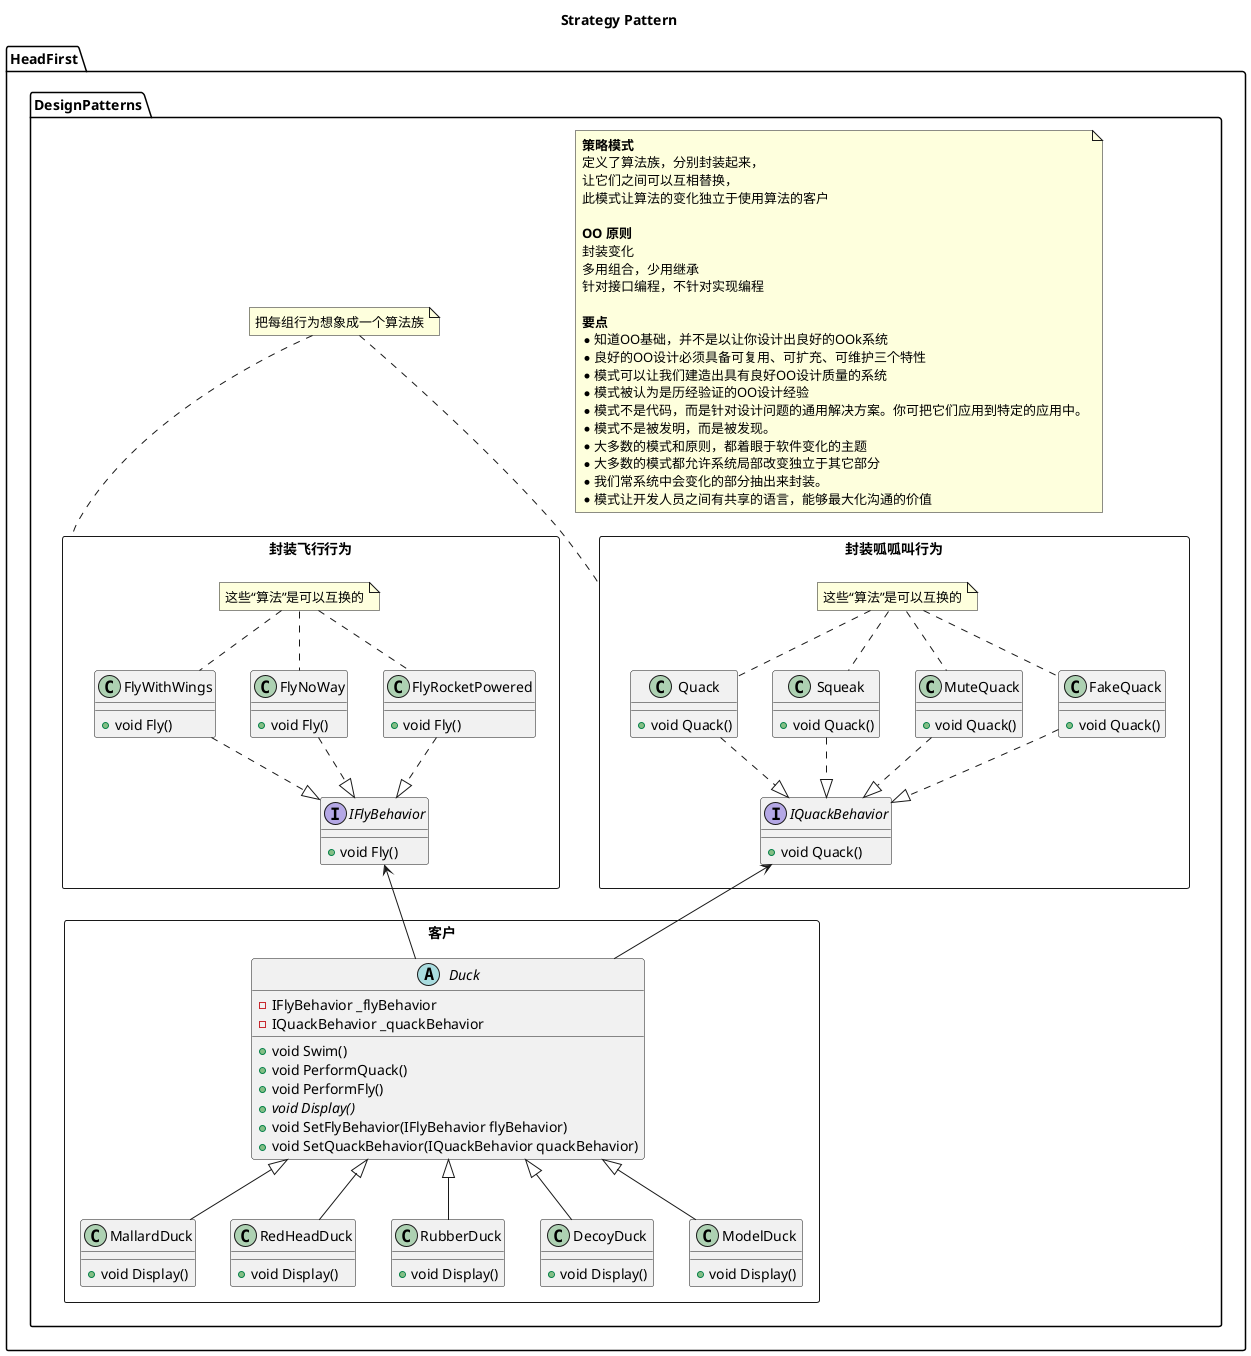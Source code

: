 @startuml
title Strategy Pattern
namespace HeadFirst.DesignPatterns{
    note as StrategyDefine
    <b>策略模式</b>
    定义了算法族，分别封装起来，
    让它们之间可以互相替换，
    此模式让算法的变化独立于使用算法的客户

    <b>OO 原则</b>
    封装变化
    多用组合，少用继承
    针对接口编程，不针对实现编程

    <b>要点</b>
    *知道OO基础，并不是以让你设计出良好的OOk系统
    *良好的OO设计必须具备可复用、可扩充、可维护三个特性
    *模式可以让我们建造出具有良好OO设计质量的系统
    *模式被认为是历经验证的OO设计经验
    *模式不是代码，而是针对设计问题的通用解决方案。你可把它们应用到特定的应用中。
    *模式不是被发明，而是被发现。
    *大多数的模式和原则，都着眼于软件变化的主题
    *大多数的模式都允许系统局部改变独立于其它部分
    *我们常系统中会变化的部分抽出来封装。
    *模式让开发人员之间有共享的语言，能够最大化沟通的价值
    end note
    rectangle 客户{
        MallardDuck -up-|> Duck
        RedHeadDuck -up-|> Duck
        RubberDuck -up-|> Duck
        DecoyDuck -up-|> Duck
        ModelDuck -up-|> Duck
        abstract class Duck
        {
            - IFlyBehavior _flyBehavior
            - IQuackBehavior _quackBehavior
            + void Swim()
            + void PerformQuack()
            + void PerformFly()
            + {abstract} void Display()
            + void SetFlyBehavior(IFlyBehavior flyBehavior)
            + void SetQuackBehavior(IQuackBehavior quackBehavior)
        }
        class MallardDuck
        {
            + void Display()
        }
        class RedHeadDuck
        {
            + void Display()
        }
        class RubberDuck
        {
            + void Display()
        }
        class DecoyDuck
        {
            + void Display()
        }
        class ModelDuck
        {
            + void Display()
        }
    }
    rectangle 封装飞行行为{
        Duck -up-> IFlyBehavior
        FlyWithWings .down.|> IFlyBehavior
        FlyNoWay .down.|> IFlyBehavior
        FlyRocketPowered .down.|> IFlyBehavior
        interface IFlyBehavior
        {
            + void Fly()
        }
        class FlyWithWings
        {
            + void Fly()
        }
        class FlyRocketPowered
        {
            + void Fly()
        }
        class FlyNoWay
        {
            + void Fly()
        }
        note as FlysNote
        这些“算法”是可以互换的
        end note
        FlysNote .. FlyWithWings
        FlysNote .. FlyRocketPowered
        FlysNote .. FlyNoWay
    }
    rectangle 封装呱呱叫行为{
        Duck -up-> IQuackBehavior
        Quack .down.|> IQuackBehavior
        Squeak  .down.|> IQuackBehavior
        MuteQuack .down.|> IQuackBehavior
        FakeQuack .down.|> IQuackBehavior
        interface IQuackBehavior
        {
            + void Quack()
        }
        class Quack
        {
            + void Quack()
        }
        class Squeak
        {
            + void Quack()
        }
        class MuteQuack
        {
            + void Quack()
        }
        class FakeQuack
        {
            + void Quack()
        }
        note as QuacksNote
        这些“算法”是可以互换的
        end note
        QuacksNote .. Quack
        QuacksNote .. Squeak
        QuacksNote .. MuteQuack
        QuacksNote .. FakeQuack
    }
    note as AlgorithmGroupNote
    把每组行为想象成一个算法族
    end note
    AlgorithmGroupNote .. 封装呱呱叫行为
    AlgorithmGroupNote .. 封装飞行行为
}
@enduml